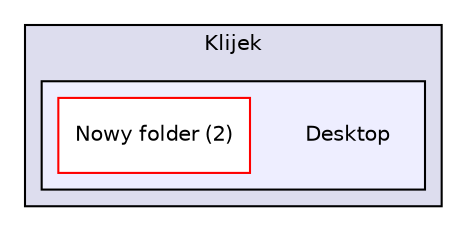 digraph "C:/Users/Klijek/Desktop" {
  compound=true
  node [ fontsize="10", fontname="Helvetica"];
  edge [ labelfontsize="10", labelfontname="Helvetica"];
  subgraph clusterdir_f2840eca8a3d7b085562f6671631a968 {
    graph [ bgcolor="#ddddee", pencolor="black", label="Klijek" fontname="Helvetica", fontsize="10", URL="dir_f2840eca8a3d7b085562f6671631a968.html"]
  subgraph clusterdir_47d29e522f7df2436c16a13c7147de4b {
    graph [ bgcolor="#eeeeff", pencolor="black", label="" URL="dir_47d29e522f7df2436c16a13c7147de4b.html"];
    dir_47d29e522f7df2436c16a13c7147de4b [shape=plaintext label="Desktop"];
    dir_8b489aba781a616c327cd68ee4e12b3c [shape=box label="Nowy folder (2)" color="red" fillcolor="white" style="filled" URL="dir_8b489aba781a616c327cd68ee4e12b3c.html"];
  }
  }
}
